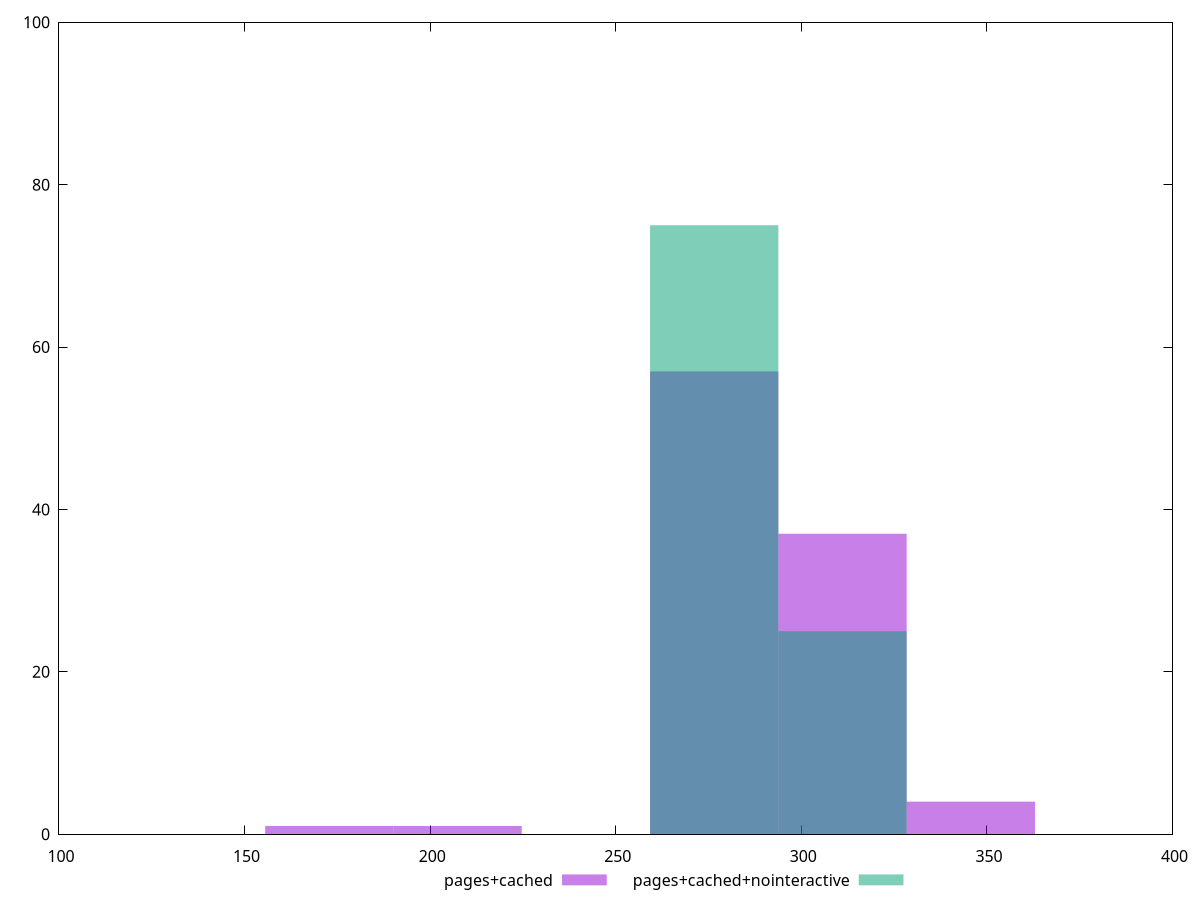 reset
set terminal svg size 640, 500 enhanced background rgb 'white'
set output "reprap/total-blocking-time/comparison/histogram/2_vs_3.svg"

$pagesCached <<EOF
172.83102100763628 1
311.09583781374533 37
207.39722520916354 1
276.52963361221805 57
345.66204201527256 4
EOF

$pagesCachedNointeractive <<EOF
311.09583781374533 25
276.52963361221805 75
EOF

set key outside below
set boxwidth 34.566204201527256
set yrange [0:100]
set style fill transparent solid 0.5 noborder

plot \
  $pagesCached title "pages+cached" with boxes, \
  $pagesCachedNointeractive title "pages+cached+nointeractive" with boxes, \


reset